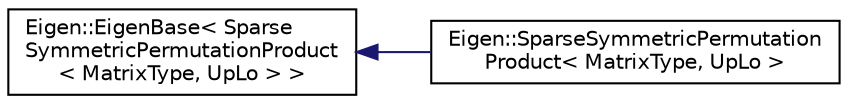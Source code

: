 digraph "Graphical Class Hierarchy"
{
  edge [fontname="Helvetica",fontsize="10",labelfontname="Helvetica",labelfontsize="10"];
  node [fontname="Helvetica",fontsize="10",shape=record];
  rankdir="LR";
  Node1 [label="Eigen::EigenBase\< Sparse\lSymmetricPermutationProduct\l\< MatrixType, UpLo \> \>",height=0.2,width=0.4,color="black", fillcolor="white", style="filled",URL="$struct_eigen_1_1_eigen_base.html"];
  Node1 -> Node2 [dir="back",color="midnightblue",fontsize="10",style="solid",fontname="Helvetica"];
  Node2 [label="Eigen::SparseSymmetricPermutation\lProduct\< MatrixType, UpLo \>",height=0.2,width=0.4,color="black", fillcolor="white", style="filled",URL="$class_eigen_1_1_sparse_symmetric_permutation_product.html"];
}
